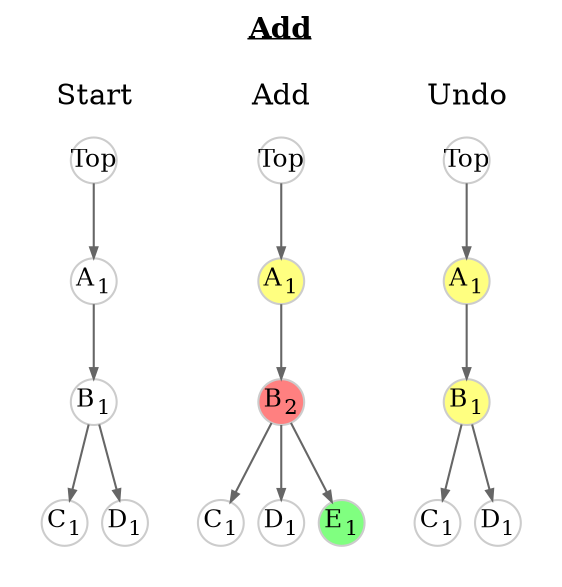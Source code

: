 digraph add {
	graph [
		rankdir="TB"
		bgcolor="white"
		color="white"
		nodesep="0.1"
		ranksep="0.5"
		labelloc="t"
		label=<<B><U>Add</U></B>>
	];

	node [
		fontsize="12"
		style="solid"
		width="0.3"
		height="0.3"
		fixedsize="true"
		penwidth="1.0"
		color="#CCCCCC"
	];

	edge [
		penwidth="1.0"
		color="#666666"
		arrowsize="0.5"
	];

	subgraph cluster_add1 {
		color=transparent;
		labelloc="t"
		label="Start"

		Start_T [ label=<Top>           ];
		Start_A [ label=<A<SUB>1</SUB>> ];
		Start_B [ label=<B<SUB>1</SUB>> ];
		Start_C [ label=<C<SUB>1</SUB>> ];
		Start_D [ label=<D<SUB>1</SUB>> ];

		Start_T -> Start_A;
		Start_A -> Start_B;
		Start_B -> Start_C;
		Start_B -> Start_D;
	}

	subgraph cluster_add2 {
		color=transparent;
		labelloc="t"
		label="Add"

		Add_T [ label=<Top>                                              ];
		Add_A [ label=<A<SUB>1</SUB>> style="filled" fillcolor="#ffff80" ];
		Add_B [ label=<B<SUB>2</SUB>> style="filled" fillcolor="#ff8080" ];
		Add_C [ label=<C<SUB>1</SUB>>                                    ];
		Add_D [ label=<D<SUB>1</SUB>>                                    ];
		Add_E [ label=<E<SUB>1</SUB>> style="filled" fillcolor="#80ff80" ];

		Add_T -> Add_A;
		Add_A -> Add_B;
		Add_B -> Add_C;
		Add_B -> Add_D;
		Add_B -> Add_E;
	}

	subgraph cluster_add3 {
		color=transparent;
		labelloc="t"
		label="Undo"

		Undo_T [ label=<Top>                                              ];
		Undo_A [ label=<A<SUB>1</SUB>> style="filled" fillcolor="#ffff80" ];
		Undo_B [ label=<B<SUB>1</SUB>> style="filled" fillcolor="#ffff80" ];
		Undo_C [ label=<C<SUB>1</SUB>>                                    ];
		Undo_D [ label=<D<SUB>1</SUB>>                                    ];

		Undo_T -> Undo_A;
		Undo_A -> Undo_B;
		Undo_B -> Undo_C;
		Undo_B -> Undo_D;
	}
}

